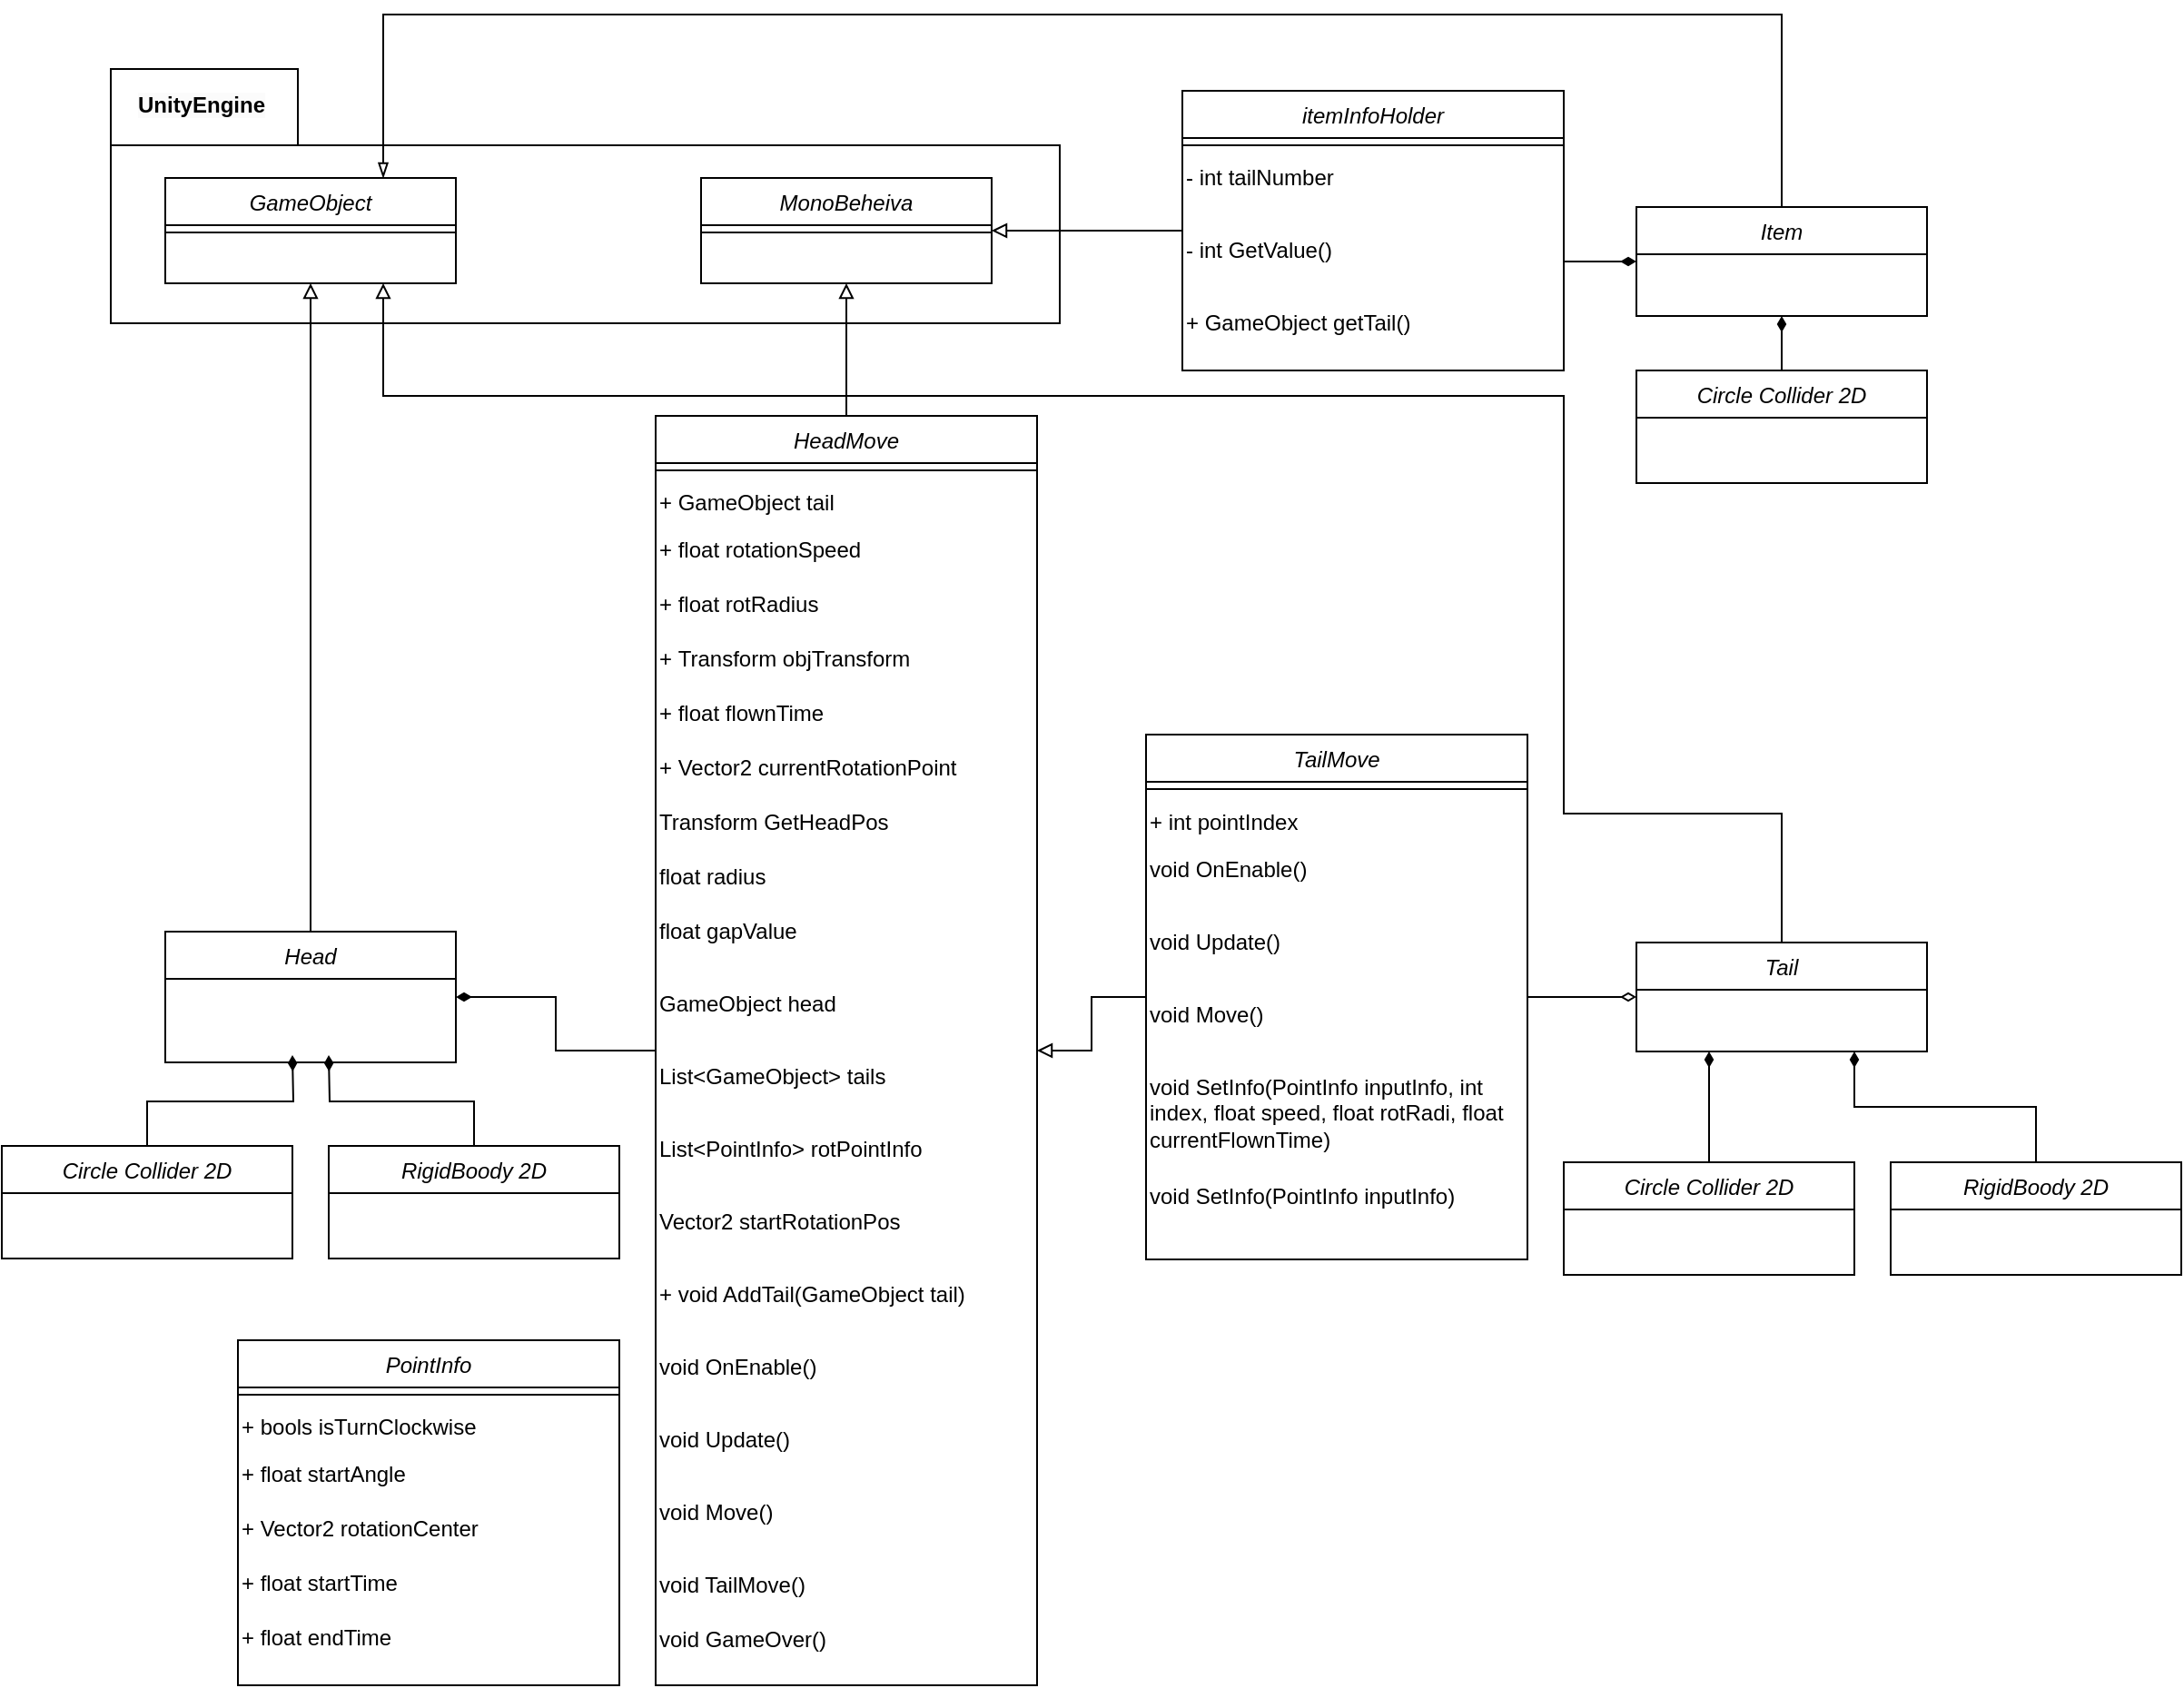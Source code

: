 <mxfile version="22.1.7" type="device">
  <diagram id="C5RBs43oDa-KdzZeNtuy" name="Page-1">
    <mxGraphModel dx="853" dy="1250" grid="1" gridSize="10" guides="1" tooltips="1" connect="1" arrows="1" fold="1" page="1" pageScale="1" pageWidth="827" pageHeight="1169" math="0" shadow="0">
      <root>
        <mxCell id="WIyWlLk6GJQsqaUBKTNV-0" />
        <mxCell id="WIyWlLk6GJQsqaUBKTNV-1" parent="WIyWlLk6GJQsqaUBKTNV-0" />
        <mxCell id="zkfFHV4jXpPFQw0GAbJ--0" value="Head" style="swimlane;fontStyle=2;align=center;verticalAlign=top;childLayout=stackLayout;horizontal=1;startSize=26;horizontalStack=0;resizeParent=1;resizeLast=0;collapsible=1;marginBottom=0;rounded=0;shadow=0;strokeWidth=1;" parent="WIyWlLk6GJQsqaUBKTNV-1" vertex="1">
          <mxGeometry x="340" y="615" width="160" height="72" as="geometry">
            <mxRectangle x="230" y="140" width="160" height="26" as="alternateBounds" />
          </mxGeometry>
        </mxCell>
        <mxCell id="wfFl_hsdbpq3RDGNSiVr-14" style="edgeStyle=orthogonalEdgeStyle;rounded=0;orthogonalLoop=1;jettySize=auto;html=1;endArrow=diamondThin;endFill=1;strokeWidth=1;entryX=1;entryY=0.5;entryDx=0;entryDy=0;" parent="WIyWlLk6GJQsqaUBKTNV-1" source="wfFl_hsdbpq3RDGNSiVr-0" target="zkfFHV4jXpPFQw0GAbJ--0" edge="1">
          <mxGeometry relative="1" as="geometry">
            <mxPoint x="360" y="649.994" as="targetPoint" />
          </mxGeometry>
        </mxCell>
        <mxCell id="wfFl_hsdbpq3RDGNSiVr-0" value="HeadMove" style="swimlane;fontStyle=2;align=center;verticalAlign=top;childLayout=stackLayout;horizontal=1;startSize=26;horizontalStack=0;resizeParent=1;resizeLast=0;collapsible=1;marginBottom=0;rounded=0;shadow=0;strokeWidth=1;" parent="WIyWlLk6GJQsqaUBKTNV-1" vertex="1">
          <mxGeometry x="610" y="331" width="210" height="699" as="geometry">
            <mxRectangle x="230" y="140" width="160" height="26" as="alternateBounds" />
          </mxGeometry>
        </mxCell>
        <mxCell id="wfFl_hsdbpq3RDGNSiVr-4" value="" style="line;html=1;strokeWidth=1;align=left;verticalAlign=middle;spacingTop=-1;spacingLeft=3;spacingRight=3;rotatable=0;labelPosition=right;points=[];portConstraint=eastwest;" parent="wfFl_hsdbpq3RDGNSiVr-0" vertex="1">
          <mxGeometry y="26" width="210" height="8" as="geometry" />
        </mxCell>
        <mxCell id="wfFl_hsdbpq3RDGNSiVr-12" value="+ GameObject tail" style="text;whiteSpace=wrap;" parent="wfFl_hsdbpq3RDGNSiVr-0" vertex="1">
          <mxGeometry y="34" width="210" height="26" as="geometry" />
        </mxCell>
        <mxCell id="wfFl_hsdbpq3RDGNSiVr-18" value="+ float rotationSpeed" style="text;whiteSpace=wrap;" parent="wfFl_hsdbpq3RDGNSiVr-0" vertex="1">
          <mxGeometry y="60" width="210" height="30" as="geometry" />
        </mxCell>
        <mxCell id="wfFl_hsdbpq3RDGNSiVr-19" value="+ float rotRadius" style="text;whiteSpace=wrap;" parent="wfFl_hsdbpq3RDGNSiVr-0" vertex="1">
          <mxGeometry y="90" width="210" height="30" as="geometry" />
        </mxCell>
        <mxCell id="wfFl_hsdbpq3RDGNSiVr-25" value="+ Transform objTransform" style="text;whiteSpace=wrap;" parent="wfFl_hsdbpq3RDGNSiVr-0" vertex="1">
          <mxGeometry y="120" width="210" height="30" as="geometry" />
        </mxCell>
        <mxCell id="wfFl_hsdbpq3RDGNSiVr-28" value="+ float flownTime" style="text;whiteSpace=wrap;" parent="wfFl_hsdbpq3RDGNSiVr-0" vertex="1">
          <mxGeometry y="150" width="210" height="30" as="geometry" />
        </mxCell>
        <mxCell id="wfFl_hsdbpq3RDGNSiVr-27" value="+ Vector2 currentRotationPoint" style="text;whiteSpace=wrap;" parent="wfFl_hsdbpq3RDGNSiVr-0" vertex="1">
          <mxGeometry y="180" width="210" height="30" as="geometry" />
        </mxCell>
        <mxCell id="48Ve1QKPv-_KNe90CRF4-0" value="Transform GetHeadPos" style="text;whiteSpace=wrap;" vertex="1" parent="wfFl_hsdbpq3RDGNSiVr-0">
          <mxGeometry y="210" width="210" height="30" as="geometry" />
        </mxCell>
        <mxCell id="wfFl_hsdbpq3RDGNSiVr-20" value="float radius" style="text;whiteSpace=wrap;" parent="wfFl_hsdbpq3RDGNSiVr-0" vertex="1">
          <mxGeometry y="240" width="210" height="30" as="geometry" />
        </mxCell>
        <mxCell id="wfFl_hsdbpq3RDGNSiVr-21" value="float gapValue" style="text;whiteSpace=wrap;" parent="wfFl_hsdbpq3RDGNSiVr-0" vertex="1">
          <mxGeometry y="270" width="210" height="40" as="geometry" />
        </mxCell>
        <mxCell id="wfFl_hsdbpq3RDGNSiVr-22" value="GameObject head" style="text;whiteSpace=wrap;" parent="wfFl_hsdbpq3RDGNSiVr-0" vertex="1">
          <mxGeometry y="310" width="210" height="40" as="geometry" />
        </mxCell>
        <mxCell id="wfFl_hsdbpq3RDGNSiVr-23" value="List&lt;GameObject&gt; tails" style="text;whiteSpace=wrap;" parent="wfFl_hsdbpq3RDGNSiVr-0" vertex="1">
          <mxGeometry y="350" width="210" height="40" as="geometry" />
        </mxCell>
        <mxCell id="wfFl_hsdbpq3RDGNSiVr-24" value="List&lt;PointInfo&gt; rotPointInfo" style="text;whiteSpace=wrap;" parent="wfFl_hsdbpq3RDGNSiVr-0" vertex="1">
          <mxGeometry y="390" width="210" height="40" as="geometry" />
        </mxCell>
        <mxCell id="wfFl_hsdbpq3RDGNSiVr-26" value="Vector2 startRotationPos" style="text;whiteSpace=wrap;" parent="wfFl_hsdbpq3RDGNSiVr-0" vertex="1">
          <mxGeometry y="430" width="210" height="40" as="geometry" />
        </mxCell>
        <mxCell id="aDTXrSRt55NKPBYDI4_S-4" value="+ void AddTail(GameObject tail)" style="text;whiteSpace=wrap;" parent="wfFl_hsdbpq3RDGNSiVr-0" vertex="1">
          <mxGeometry y="470" width="210" height="40" as="geometry" />
        </mxCell>
        <mxCell id="aDTXrSRt55NKPBYDI4_S-0" value="void OnEnable()" style="text;whiteSpace=wrap;" parent="wfFl_hsdbpq3RDGNSiVr-0" vertex="1">
          <mxGeometry y="510" width="210" height="40" as="geometry" />
        </mxCell>
        <mxCell id="aDTXrSRt55NKPBYDI4_S-1" value="void Update()" style="text;whiteSpace=wrap;" parent="wfFl_hsdbpq3RDGNSiVr-0" vertex="1">
          <mxGeometry y="550" width="210" height="40" as="geometry" />
        </mxCell>
        <mxCell id="aDTXrSRt55NKPBYDI4_S-2" value="void Move()" style="text;whiteSpace=wrap;" parent="wfFl_hsdbpq3RDGNSiVr-0" vertex="1">
          <mxGeometry y="590" width="210" height="40" as="geometry" />
        </mxCell>
        <mxCell id="aDTXrSRt55NKPBYDI4_S-3" value="void TailMove()" style="text;whiteSpace=wrap;" parent="wfFl_hsdbpq3RDGNSiVr-0" vertex="1">
          <mxGeometry y="630" width="210" height="30" as="geometry" />
        </mxCell>
        <mxCell id="48Ve1QKPv-_KNe90CRF4-1" value="void GameOver()" style="text;whiteSpace=wrap;" vertex="1" parent="wfFl_hsdbpq3RDGNSiVr-0">
          <mxGeometry y="660" width="210" height="30" as="geometry" />
        </mxCell>
        <mxCell id="aDTXrSRt55NKPBYDI4_S-13" style="edgeStyle=orthogonalEdgeStyle;rounded=0;orthogonalLoop=1;jettySize=auto;html=1;endArrow=diamondThin;endFill=1;" parent="WIyWlLk6GJQsqaUBKTNV-1" source="aDTXrSRt55NKPBYDI4_S-5" edge="1">
          <mxGeometry relative="1" as="geometry">
            <mxPoint x="430" y="683" as="targetPoint" />
          </mxGeometry>
        </mxCell>
        <mxCell id="aDTXrSRt55NKPBYDI4_S-5" value="RigidBoody 2D" style="swimlane;fontStyle=2;align=center;verticalAlign=top;childLayout=stackLayout;horizontal=1;startSize=26;horizontalStack=0;resizeParent=1;resizeLast=0;collapsible=1;marginBottom=0;rounded=0;shadow=0;strokeWidth=1;" parent="WIyWlLk6GJQsqaUBKTNV-1" vertex="1">
          <mxGeometry x="430" y="733" width="160" height="62" as="geometry">
            <mxRectangle x="230" y="140" width="160" height="26" as="alternateBounds" />
          </mxGeometry>
        </mxCell>
        <mxCell id="aDTXrSRt55NKPBYDI4_S-12" style="edgeStyle=orthogonalEdgeStyle;rounded=0;orthogonalLoop=1;jettySize=auto;html=1;endArrow=diamondThin;endFill=1;" parent="WIyWlLk6GJQsqaUBKTNV-1" source="aDTXrSRt55NKPBYDI4_S-11" edge="1">
          <mxGeometry relative="1" as="geometry">
            <mxPoint x="410" y="683" as="targetPoint" />
          </mxGeometry>
        </mxCell>
        <mxCell id="aDTXrSRt55NKPBYDI4_S-11" value="Circle Collider 2D" style="swimlane;fontStyle=2;align=center;verticalAlign=top;childLayout=stackLayout;horizontal=1;startSize=26;horizontalStack=0;resizeParent=1;resizeLast=0;collapsible=1;marginBottom=0;rounded=0;shadow=0;strokeWidth=1;" parent="WIyWlLk6GJQsqaUBKTNV-1" vertex="1">
          <mxGeometry x="250" y="733" width="160" height="62" as="geometry">
            <mxRectangle x="230" y="140" width="160" height="26" as="alternateBounds" />
          </mxGeometry>
        </mxCell>
        <mxCell id="aDTXrSRt55NKPBYDI4_S-34" style="edgeStyle=orthogonalEdgeStyle;rounded=0;orthogonalLoop=1;jettySize=auto;html=1;entryX=1;entryY=0.5;entryDx=0;entryDy=0;endArrow=block;endFill=0;" parent="WIyWlLk6GJQsqaUBKTNV-1" source="aDTXrSRt55NKPBYDI4_S-15" target="wfFl_hsdbpq3RDGNSiVr-0" edge="1">
          <mxGeometry relative="1" as="geometry">
            <mxPoint x="830.0" y="651" as="targetPoint" />
          </mxGeometry>
        </mxCell>
        <mxCell id="aDTXrSRt55NKPBYDI4_S-53" style="edgeStyle=orthogonalEdgeStyle;rounded=0;orthogonalLoop=1;jettySize=auto;html=1;entryX=0;entryY=0.5;entryDx=0;entryDy=0;endArrow=diamondThin;endFill=0;" parent="WIyWlLk6GJQsqaUBKTNV-1" source="aDTXrSRt55NKPBYDI4_S-15" target="aDTXrSRt55NKPBYDI4_S-41" edge="1">
          <mxGeometry relative="1" as="geometry" />
        </mxCell>
        <mxCell id="aDTXrSRt55NKPBYDI4_S-15" value="TailMove" style="swimlane;fontStyle=2;align=center;verticalAlign=top;childLayout=stackLayout;horizontal=1;startSize=26;horizontalStack=0;resizeParent=1;resizeLast=0;collapsible=1;marginBottom=0;rounded=0;shadow=0;strokeWidth=1;" parent="WIyWlLk6GJQsqaUBKTNV-1" vertex="1">
          <mxGeometry x="880" y="506.5" width="210" height="289" as="geometry">
            <mxRectangle x="230" y="140" width="160" height="26" as="alternateBounds" />
          </mxGeometry>
        </mxCell>
        <mxCell id="aDTXrSRt55NKPBYDI4_S-16" value="" style="line;html=1;strokeWidth=1;align=left;verticalAlign=middle;spacingTop=-1;spacingLeft=3;spacingRight=3;rotatable=0;labelPosition=right;points=[];portConstraint=eastwest;" parent="aDTXrSRt55NKPBYDI4_S-15" vertex="1">
          <mxGeometry y="26" width="210" height="8" as="geometry" />
        </mxCell>
        <mxCell id="aDTXrSRt55NKPBYDI4_S-35" value="+ int pointIndex" style="text;whiteSpace=wrap;" parent="aDTXrSRt55NKPBYDI4_S-15" vertex="1">
          <mxGeometry y="34" width="210" height="26" as="geometry" />
        </mxCell>
        <mxCell id="aDTXrSRt55NKPBYDI4_S-36" value="void OnEnable()" style="text;whiteSpace=wrap;" parent="aDTXrSRt55NKPBYDI4_S-15" vertex="1">
          <mxGeometry y="60" width="210" height="40" as="geometry" />
        </mxCell>
        <mxCell id="aDTXrSRt55NKPBYDI4_S-37" value="void Update()" style="text;whiteSpace=wrap;" parent="aDTXrSRt55NKPBYDI4_S-15" vertex="1">
          <mxGeometry y="100" width="210" height="40" as="geometry" />
        </mxCell>
        <mxCell id="aDTXrSRt55NKPBYDI4_S-38" value="void Move()" style="text;whiteSpace=wrap;" parent="aDTXrSRt55NKPBYDI4_S-15" vertex="1">
          <mxGeometry y="140" width="210" height="40" as="geometry" />
        </mxCell>
        <mxCell id="aDTXrSRt55NKPBYDI4_S-39" value="void SetInfo(PointInfo inputInfo, int index, float speed, float rotRadi, float currentFlownTime)" style="text;whiteSpace=wrap;" parent="aDTXrSRt55NKPBYDI4_S-15" vertex="1">
          <mxGeometry y="180" width="210" height="60" as="geometry" />
        </mxCell>
        <mxCell id="aDTXrSRt55NKPBYDI4_S-40" value="void SetInfo(PointInfo inputInfo)" style="text;whiteSpace=wrap;" parent="aDTXrSRt55NKPBYDI4_S-15" vertex="1">
          <mxGeometry y="240" width="210" height="40" as="geometry" />
        </mxCell>
        <mxCell id="aDTXrSRt55NKPBYDI4_S-41" value="Tail&#xa;" style="swimlane;fontStyle=2;align=center;verticalAlign=top;childLayout=stackLayout;horizontal=1;startSize=26;horizontalStack=0;resizeParent=1;resizeLast=0;collapsible=1;marginBottom=0;rounded=0;shadow=0;strokeWidth=1;" parent="WIyWlLk6GJQsqaUBKTNV-1" vertex="1">
          <mxGeometry x="1150" y="621" width="160" height="60" as="geometry">
            <mxRectangle x="230" y="140" width="160" height="26" as="alternateBounds" />
          </mxGeometry>
        </mxCell>
        <mxCell id="aDTXrSRt55NKPBYDI4_S-48" style="edgeStyle=orthogonalEdgeStyle;rounded=0;orthogonalLoop=1;jettySize=auto;html=1;endArrow=diamondThin;endFill=1;entryX=0.75;entryY=1;entryDx=0;entryDy=0;" parent="WIyWlLk6GJQsqaUBKTNV-1" source="aDTXrSRt55NKPBYDI4_S-49" target="aDTXrSRt55NKPBYDI4_S-41" edge="1">
          <mxGeometry relative="1" as="geometry">
            <mxPoint x="1290" y="692" as="targetPoint" />
          </mxGeometry>
        </mxCell>
        <mxCell id="aDTXrSRt55NKPBYDI4_S-49" value="RigidBoody 2D" style="swimlane;fontStyle=2;align=center;verticalAlign=top;childLayout=stackLayout;horizontal=1;startSize=26;horizontalStack=0;resizeParent=1;resizeLast=0;collapsible=1;marginBottom=0;rounded=0;shadow=0;strokeWidth=1;" parent="WIyWlLk6GJQsqaUBKTNV-1" vertex="1">
          <mxGeometry x="1290" y="742" width="160" height="62" as="geometry">
            <mxRectangle x="230" y="140" width="160" height="26" as="alternateBounds" />
          </mxGeometry>
        </mxCell>
        <mxCell id="aDTXrSRt55NKPBYDI4_S-50" style="edgeStyle=orthogonalEdgeStyle;rounded=0;orthogonalLoop=1;jettySize=auto;html=1;endArrow=diamondThin;endFill=1;entryX=0.25;entryY=1;entryDx=0;entryDy=0;" parent="WIyWlLk6GJQsqaUBKTNV-1" source="aDTXrSRt55NKPBYDI4_S-51" target="aDTXrSRt55NKPBYDI4_S-41" edge="1">
          <mxGeometry relative="1" as="geometry">
            <mxPoint x="1270" y="692" as="targetPoint" />
          </mxGeometry>
        </mxCell>
        <mxCell id="aDTXrSRt55NKPBYDI4_S-51" value="Circle Collider 2D" style="swimlane;fontStyle=2;align=center;verticalAlign=top;childLayout=stackLayout;horizontal=1;startSize=26;horizontalStack=0;resizeParent=1;resizeLast=0;collapsible=1;marginBottom=0;rounded=0;shadow=0;strokeWidth=1;" parent="WIyWlLk6GJQsqaUBKTNV-1" vertex="1">
          <mxGeometry x="1110" y="742" width="160" height="62" as="geometry">
            <mxRectangle x="230" y="140" width="160" height="26" as="alternateBounds" />
          </mxGeometry>
        </mxCell>
        <mxCell id="aDTXrSRt55NKPBYDI4_S-54" value="" style="shape=folder;fontStyle=1;spacingTop=10;tabWidth=103;tabHeight=42;tabPosition=left;html=1;whiteSpace=wrap;" parent="WIyWlLk6GJQsqaUBKTNV-1" vertex="1">
          <mxGeometry x="310" y="140" width="522.5" height="140" as="geometry" />
        </mxCell>
        <mxCell id="wfFl_hsdbpq3RDGNSiVr-6" value="MonoBeheiva" style="swimlane;fontStyle=2;align=center;verticalAlign=top;childLayout=stackLayout;horizontal=1;startSize=26;horizontalStack=0;resizeParent=1;resizeLast=0;collapsible=1;marginBottom=0;rounded=0;shadow=0;strokeWidth=1;" parent="WIyWlLk6GJQsqaUBKTNV-1" vertex="1">
          <mxGeometry x="635" y="200" width="160" height="58" as="geometry">
            <mxRectangle x="230" y="140" width="160" height="26" as="alternateBounds" />
          </mxGeometry>
        </mxCell>
        <mxCell id="wfFl_hsdbpq3RDGNSiVr-10" value="" style="line;html=1;strokeWidth=1;align=left;verticalAlign=middle;spacingTop=-1;spacingLeft=3;spacingRight=3;rotatable=0;labelPosition=right;points=[];portConstraint=eastwest;" parent="wfFl_hsdbpq3RDGNSiVr-6" vertex="1">
          <mxGeometry y="26" width="160" height="8" as="geometry" />
        </mxCell>
        <mxCell id="aDTXrSRt55NKPBYDI4_S-55" value="&lt;span style=&quot;color: rgb(0, 0, 0); font-family: Helvetica; font-size: 12px; font-style: normal; font-variant-ligatures: normal; font-variant-caps: normal; font-weight: 700; letter-spacing: normal; orphans: 2; text-indent: 0px; text-transform: none; widows: 2; word-spacing: 0px; -webkit-text-stroke-width: 0px; background-color: rgb(251, 251, 251); text-decoration-thickness: initial; text-decoration-style: initial; text-decoration-color: initial; float: none; display: inline !important;&quot;&gt;UnityEngine&lt;/span&gt;" style="text;whiteSpace=wrap;html=1;align=center;verticalAlign=middle;" parent="WIyWlLk6GJQsqaUBKTNV-1" vertex="1">
          <mxGeometry x="310" y="140" width="100" height="40" as="geometry" />
        </mxCell>
        <mxCell id="wfFl_hsdbpq3RDGNSiVr-13" style="edgeStyle=orthogonalEdgeStyle;rounded=0;orthogonalLoop=1;jettySize=auto;html=1;entryX=0.5;entryY=1;entryDx=0;entryDy=0;endArrow=block;endFill=0;" parent="WIyWlLk6GJQsqaUBKTNV-1" source="wfFl_hsdbpq3RDGNSiVr-0" target="wfFl_hsdbpq3RDGNSiVr-6" edge="1">
          <mxGeometry relative="1" as="geometry" />
        </mxCell>
        <mxCell id="aDTXrSRt55NKPBYDI4_S-67" style="edgeStyle=orthogonalEdgeStyle;rounded=0;orthogonalLoop=1;jettySize=auto;html=1;entryX=1;entryY=0.5;entryDx=0;entryDy=0;endArrow=block;endFill=0;" parent="WIyWlLk6GJQsqaUBKTNV-1" source="aDTXrSRt55NKPBYDI4_S-56" target="wfFl_hsdbpq3RDGNSiVr-6" edge="1">
          <mxGeometry relative="1" as="geometry" />
        </mxCell>
        <mxCell id="aDTXrSRt55NKPBYDI4_S-56" value="itemInfoHolder" style="swimlane;fontStyle=2;align=center;verticalAlign=top;childLayout=stackLayout;horizontal=1;startSize=26;horizontalStack=0;resizeParent=1;resizeLast=0;collapsible=1;marginBottom=0;rounded=0;shadow=0;strokeWidth=1;" parent="WIyWlLk6GJQsqaUBKTNV-1" vertex="1">
          <mxGeometry x="900" y="152" width="210" height="154" as="geometry">
            <mxRectangle x="230" y="140" width="160" height="26" as="alternateBounds" />
          </mxGeometry>
        </mxCell>
        <mxCell id="aDTXrSRt55NKPBYDI4_S-57" value="" style="line;html=1;strokeWidth=1;align=left;verticalAlign=middle;spacingTop=-1;spacingLeft=3;spacingRight=3;rotatable=0;labelPosition=right;points=[];portConstraint=eastwest;" parent="aDTXrSRt55NKPBYDI4_S-56" vertex="1">
          <mxGeometry y="26" width="210" height="8" as="geometry" />
        </mxCell>
        <mxCell id="aDTXrSRt55NKPBYDI4_S-64" value="- int tailNumber" style="text;whiteSpace=wrap;" parent="aDTXrSRt55NKPBYDI4_S-56" vertex="1">
          <mxGeometry y="34" width="210" height="40" as="geometry" />
        </mxCell>
        <mxCell id="aDTXrSRt55NKPBYDI4_S-65" value="- int GetValue()" style="text;whiteSpace=wrap;" parent="aDTXrSRt55NKPBYDI4_S-56" vertex="1">
          <mxGeometry y="74" width="210" height="40" as="geometry" />
        </mxCell>
        <mxCell id="aDTXrSRt55NKPBYDI4_S-66" value="+ GameObject getTail()" style="text;whiteSpace=wrap;" parent="aDTXrSRt55NKPBYDI4_S-56" vertex="1">
          <mxGeometry y="114" width="210" height="40" as="geometry" />
        </mxCell>
        <mxCell id="aDTXrSRt55NKPBYDI4_S-84" style="edgeStyle=orthogonalEdgeStyle;rounded=0;orthogonalLoop=1;jettySize=auto;html=1;entryX=0.75;entryY=0;entryDx=0;entryDy=0;endArrow=blockThin;endFill=0;" parent="WIyWlLk6GJQsqaUBKTNV-1" source="aDTXrSRt55NKPBYDI4_S-73" target="aDTXrSRt55NKPBYDI4_S-80" edge="1">
          <mxGeometry relative="1" as="geometry">
            <Array as="points">
              <mxPoint x="1230" y="110" />
              <mxPoint x="460" y="110" />
            </Array>
          </mxGeometry>
        </mxCell>
        <mxCell id="aDTXrSRt55NKPBYDI4_S-73" value="Item" style="swimlane;fontStyle=2;align=center;verticalAlign=top;childLayout=stackLayout;horizontal=1;startSize=26;horizontalStack=0;resizeParent=1;resizeLast=0;collapsible=1;marginBottom=0;rounded=0;shadow=0;strokeWidth=1;" parent="WIyWlLk6GJQsqaUBKTNV-1" vertex="1">
          <mxGeometry x="1150" y="216" width="160" height="60" as="geometry">
            <mxRectangle x="230" y="140" width="160" height="26" as="alternateBounds" />
          </mxGeometry>
        </mxCell>
        <mxCell id="aDTXrSRt55NKPBYDI4_S-76" style="edgeStyle=orthogonalEdgeStyle;rounded=0;orthogonalLoop=1;jettySize=auto;html=1;endArrow=diamondThin;endFill=1;entryX=0.5;entryY=1;entryDx=0;entryDy=0;" parent="WIyWlLk6GJQsqaUBKTNV-1" source="aDTXrSRt55NKPBYDI4_S-77" target="aDTXrSRt55NKPBYDI4_S-73" edge="1">
          <mxGeometry relative="1" as="geometry">
            <mxPoint x="1240" y="241" as="targetPoint" />
          </mxGeometry>
        </mxCell>
        <mxCell id="aDTXrSRt55NKPBYDI4_S-77" value="Circle Collider 2D" style="swimlane;fontStyle=2;align=center;verticalAlign=top;childLayout=stackLayout;horizontal=1;startSize=26;horizontalStack=0;resizeParent=1;resizeLast=0;collapsible=1;marginBottom=0;rounded=0;shadow=0;strokeWidth=1;" parent="WIyWlLk6GJQsqaUBKTNV-1" vertex="1">
          <mxGeometry x="1150" y="306" width="160" height="62" as="geometry">
            <mxRectangle x="230" y="140" width="160" height="26" as="alternateBounds" />
          </mxGeometry>
        </mxCell>
        <mxCell id="aDTXrSRt55NKPBYDI4_S-78" style="edgeStyle=orthogonalEdgeStyle;rounded=0;orthogonalLoop=1;jettySize=auto;html=1;entryX=0;entryY=0.5;entryDx=0;entryDy=0;endArrow=diamondThin;endFill=1;" parent="WIyWlLk6GJQsqaUBKTNV-1" source="aDTXrSRt55NKPBYDI4_S-65" target="aDTXrSRt55NKPBYDI4_S-73" edge="1">
          <mxGeometry relative="1" as="geometry" />
        </mxCell>
        <mxCell id="aDTXrSRt55NKPBYDI4_S-80" value="GameObject" style="swimlane;fontStyle=2;align=center;verticalAlign=top;childLayout=stackLayout;horizontal=1;startSize=26;horizontalStack=0;resizeParent=1;resizeLast=0;collapsible=1;marginBottom=0;rounded=0;shadow=0;strokeWidth=1;" parent="WIyWlLk6GJQsqaUBKTNV-1" vertex="1">
          <mxGeometry x="340" y="200" width="160" height="58" as="geometry">
            <mxRectangle x="230" y="140" width="160" height="26" as="alternateBounds" />
          </mxGeometry>
        </mxCell>
        <mxCell id="aDTXrSRt55NKPBYDI4_S-81" value="" style="line;html=1;strokeWidth=1;align=left;verticalAlign=middle;spacingTop=-1;spacingLeft=3;spacingRight=3;rotatable=0;labelPosition=right;points=[];portConstraint=eastwest;" parent="aDTXrSRt55NKPBYDI4_S-80" vertex="1">
          <mxGeometry y="26" width="160" height="8" as="geometry" />
        </mxCell>
        <mxCell id="aDTXrSRt55NKPBYDI4_S-83" style="edgeStyle=orthogonalEdgeStyle;rounded=0;orthogonalLoop=1;jettySize=auto;html=1;entryX=0.5;entryY=1;entryDx=0;entryDy=0;endArrow=block;endFill=0;" parent="WIyWlLk6GJQsqaUBKTNV-1" source="zkfFHV4jXpPFQw0GAbJ--0" target="aDTXrSRt55NKPBYDI4_S-80" edge="1">
          <mxGeometry relative="1" as="geometry" />
        </mxCell>
        <mxCell id="aDTXrSRt55NKPBYDI4_S-88" style="edgeStyle=orthogonalEdgeStyle;rounded=0;orthogonalLoop=1;jettySize=auto;html=1;entryX=0.75;entryY=1;entryDx=0;entryDy=0;endArrow=block;endFill=0;" parent="WIyWlLk6GJQsqaUBKTNV-1" source="aDTXrSRt55NKPBYDI4_S-41" target="aDTXrSRt55NKPBYDI4_S-80" edge="1">
          <mxGeometry relative="1" as="geometry">
            <Array as="points">
              <mxPoint x="1230" y="550" />
              <mxPoint x="1110" y="550" />
              <mxPoint x="1110" y="320" />
              <mxPoint x="460" y="320" />
            </Array>
          </mxGeometry>
        </mxCell>
        <mxCell id="48Ve1QKPv-_KNe90CRF4-2" value="PointInfo" style="swimlane;fontStyle=2;align=center;verticalAlign=top;childLayout=stackLayout;horizontal=1;startSize=26;horizontalStack=0;resizeParent=1;resizeLast=0;collapsible=1;marginBottom=0;rounded=0;shadow=0;strokeWidth=1;" vertex="1" parent="WIyWlLk6GJQsqaUBKTNV-1">
          <mxGeometry x="380" y="840" width="210" height="190" as="geometry">
            <mxRectangle x="230" y="140" width="160" height="26" as="alternateBounds" />
          </mxGeometry>
        </mxCell>
        <mxCell id="48Ve1QKPv-_KNe90CRF4-3" value="" style="line;html=1;strokeWidth=1;align=left;verticalAlign=middle;spacingTop=-1;spacingLeft=3;spacingRight=3;rotatable=0;labelPosition=right;points=[];portConstraint=eastwest;" vertex="1" parent="48Ve1QKPv-_KNe90CRF4-2">
          <mxGeometry y="26" width="210" height="8" as="geometry" />
        </mxCell>
        <mxCell id="48Ve1QKPv-_KNe90CRF4-4" value="+ bools isTurnClockwise" style="text;whiteSpace=wrap;" vertex="1" parent="48Ve1QKPv-_KNe90CRF4-2">
          <mxGeometry y="34" width="210" height="26" as="geometry" />
        </mxCell>
        <mxCell id="48Ve1QKPv-_KNe90CRF4-5" value="+ float startAngle" style="text;whiteSpace=wrap;" vertex="1" parent="48Ve1QKPv-_KNe90CRF4-2">
          <mxGeometry y="60" width="210" height="30" as="geometry" />
        </mxCell>
        <mxCell id="48Ve1QKPv-_KNe90CRF4-6" value="+ Vector2 rotationCenter" style="text;whiteSpace=wrap;" vertex="1" parent="48Ve1QKPv-_KNe90CRF4-2">
          <mxGeometry y="90" width="210" height="30" as="geometry" />
        </mxCell>
        <mxCell id="48Ve1QKPv-_KNe90CRF4-7" value="+ float startTime" style="text;whiteSpace=wrap;" vertex="1" parent="48Ve1QKPv-_KNe90CRF4-2">
          <mxGeometry y="120" width="210" height="30" as="geometry" />
        </mxCell>
        <mxCell id="48Ve1QKPv-_KNe90CRF4-8" value="+ float endTime" style="text;whiteSpace=wrap;" vertex="1" parent="48Ve1QKPv-_KNe90CRF4-2">
          <mxGeometry y="150" width="210" height="30" as="geometry" />
        </mxCell>
      </root>
    </mxGraphModel>
  </diagram>
</mxfile>
